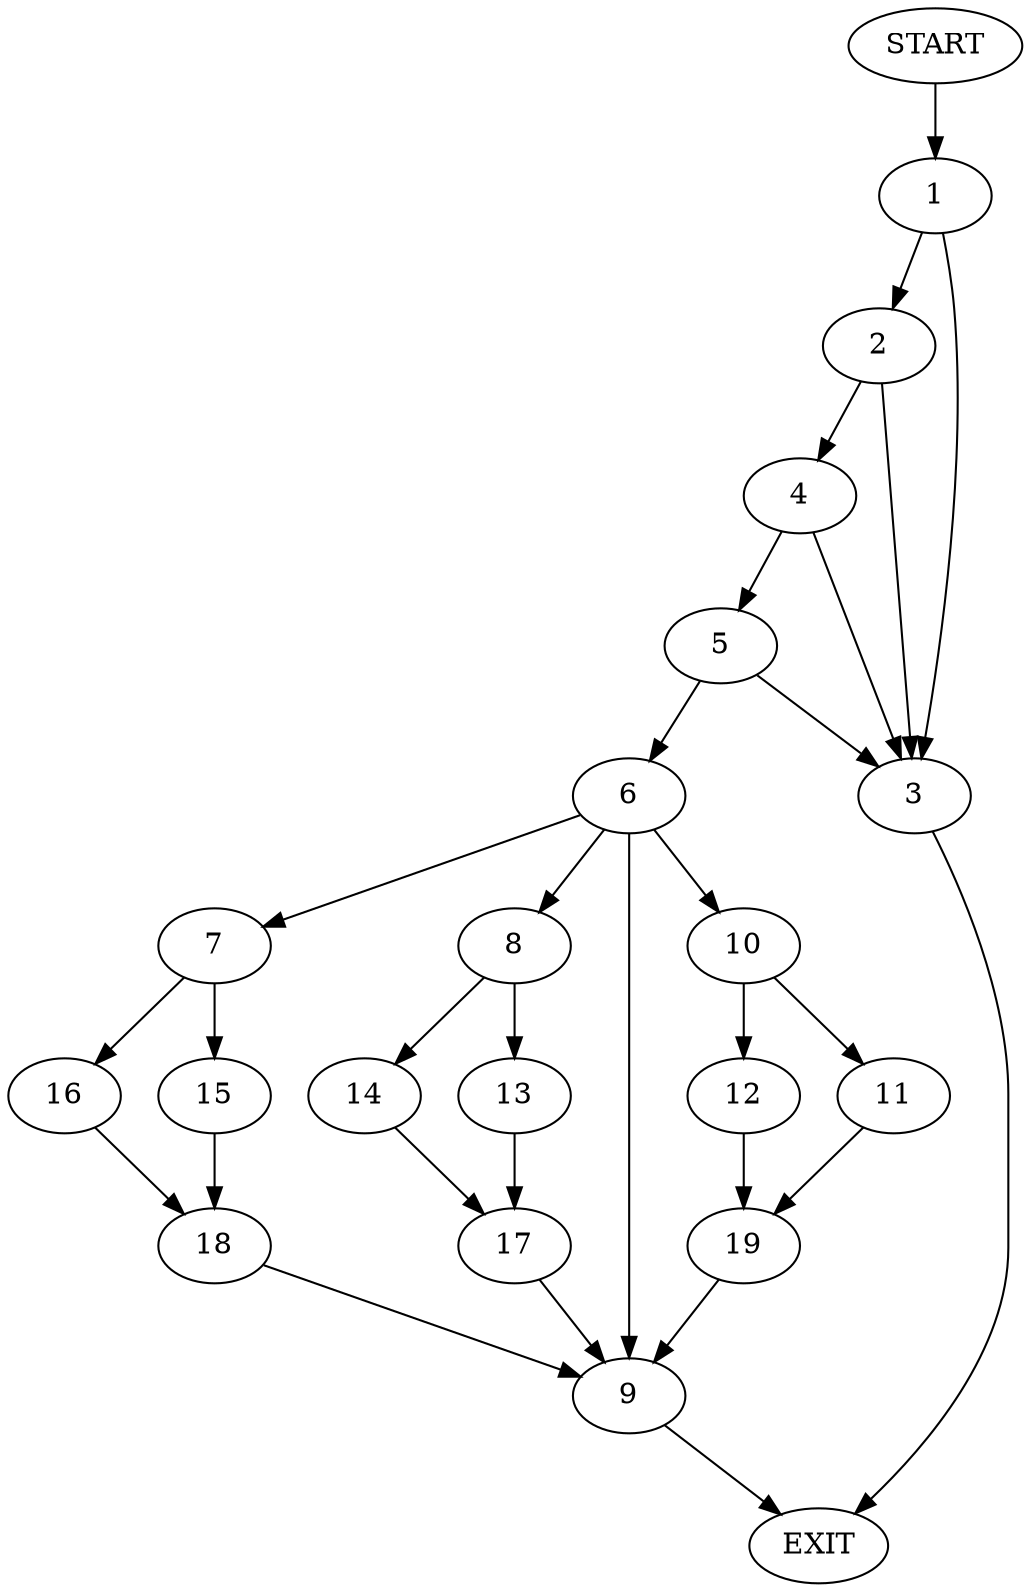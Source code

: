 digraph {
0 [label="START"]
20 [label="EXIT"]
0 -> 1
1 -> 2
1 -> 3
2 -> 4
2 -> 3
3 -> 20
4 -> 5
4 -> 3
5 -> 6
5 -> 3
6 -> 7
6 -> 8
6 -> 9
6 -> 10
10 -> 11
10 -> 12
8 -> 13
8 -> 14
9 -> 20
7 -> 15
7 -> 16
14 -> 17
13 -> 17
17 -> 9
15 -> 18
16 -> 18
18 -> 9
12 -> 19
11 -> 19
19 -> 9
}

